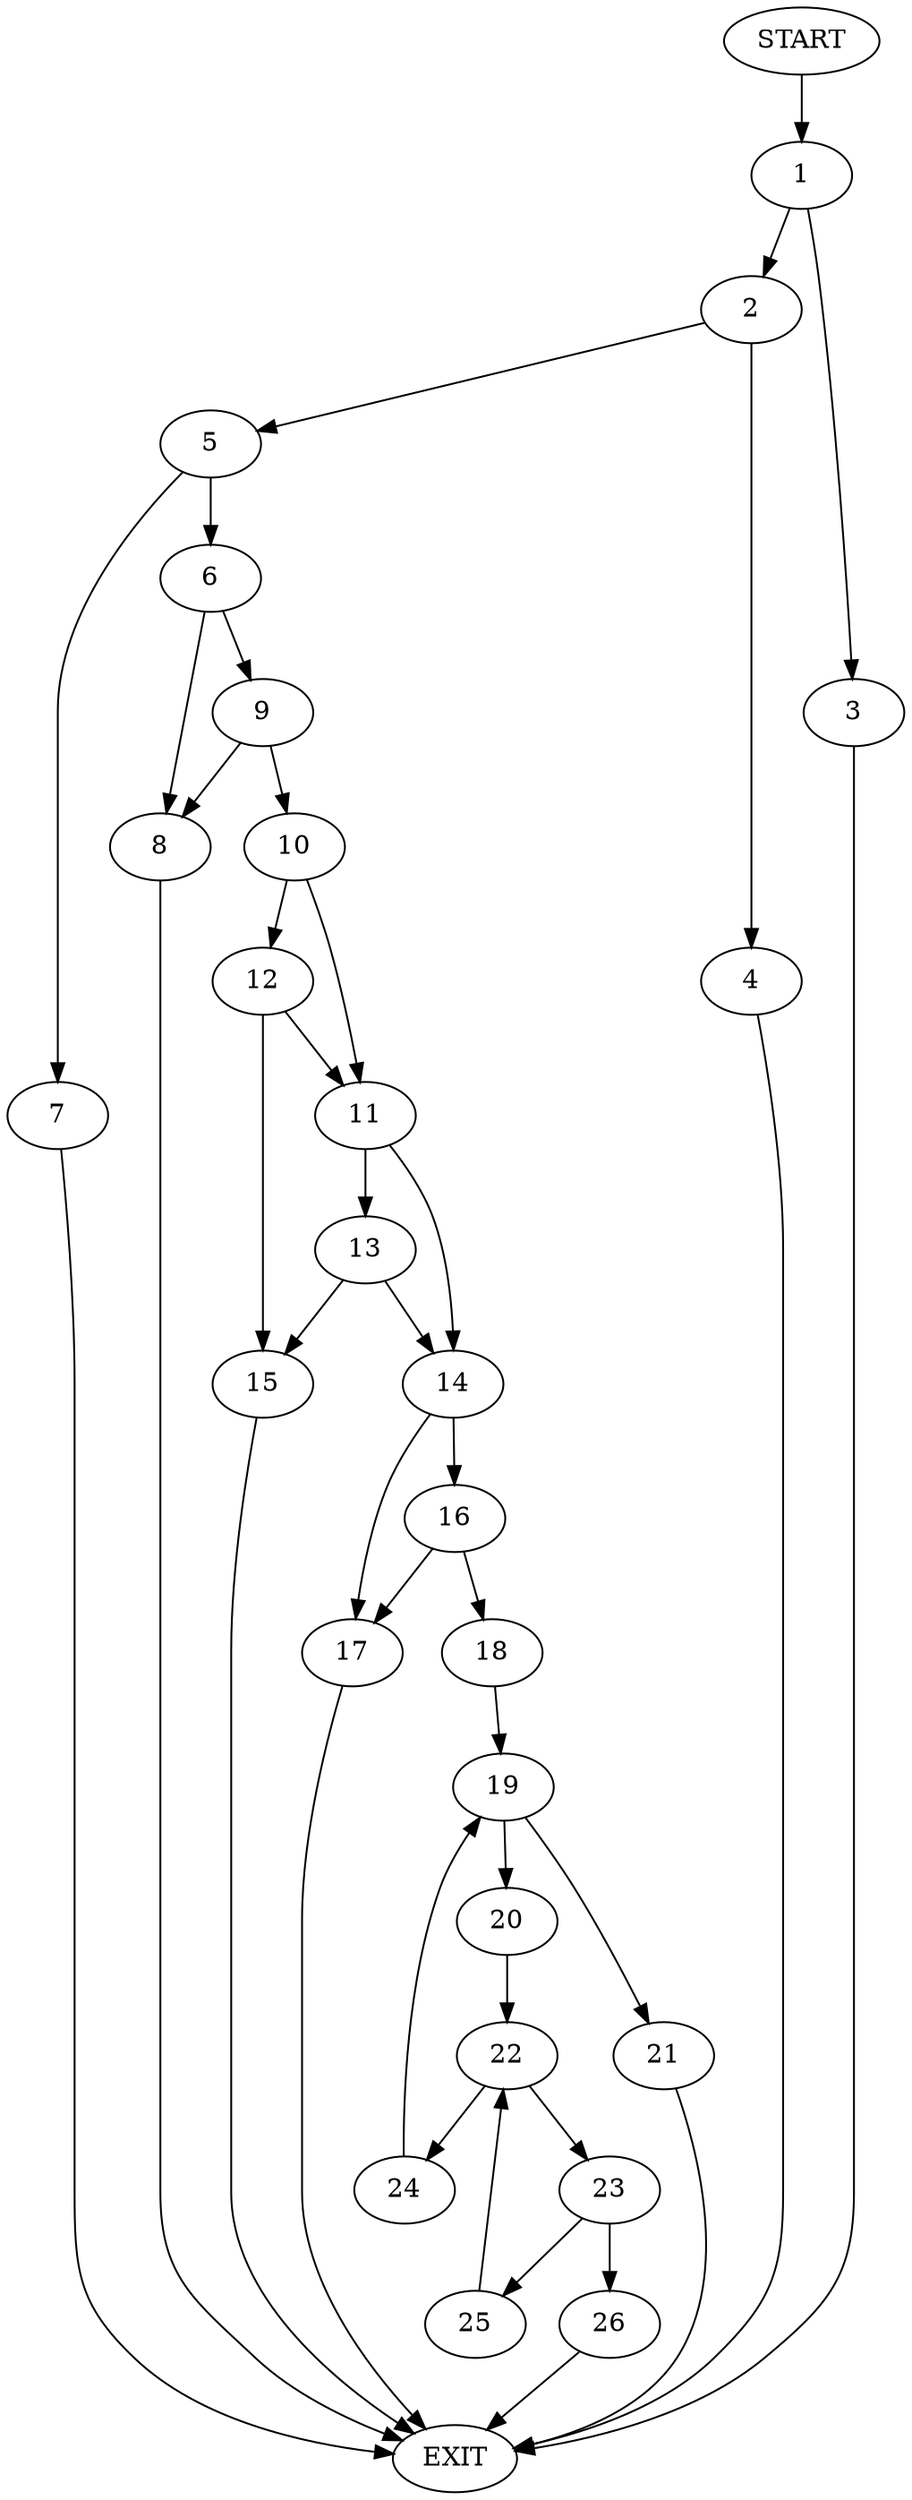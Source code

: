 digraph {
0 [label="START"]
27 [label="EXIT"]
0 -> 1
1 -> 2
1 -> 3
2 -> 4
2 -> 5
3 -> 27
5 -> 6
5 -> 7
4 -> 27
7 -> 27
6 -> 8
6 -> 9
9 -> 10
9 -> 8
8 -> 27
10 -> 11
10 -> 12
11 -> 13
11 -> 14
12 -> 11
12 -> 15
15 -> 27
13 -> 14
13 -> 15
14 -> 16
14 -> 17
17 -> 27
16 -> 17
16 -> 18
18 -> 19
19 -> 20
19 -> 21
20 -> 22
21 -> 27
22 -> 23
22 -> 24
23 -> 25
23 -> 26
24 -> 19
25 -> 22
26 -> 27
}
